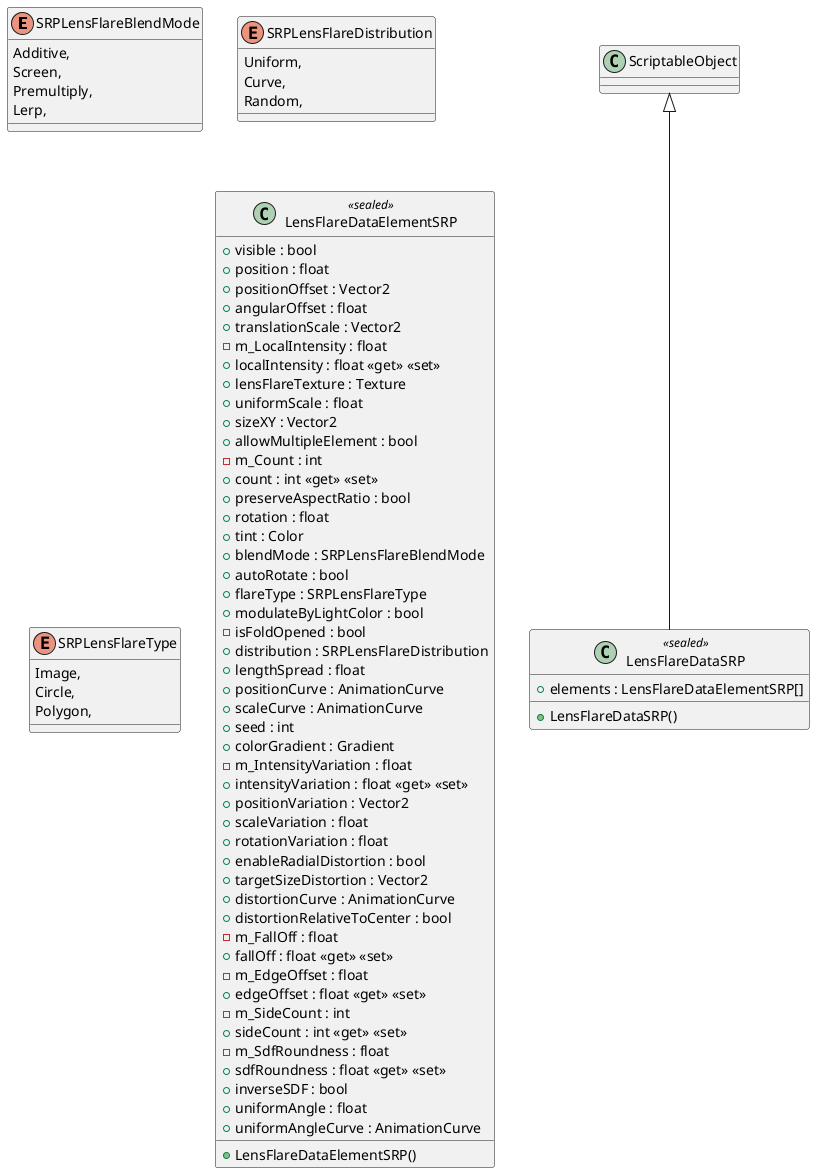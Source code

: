 @startuml
enum SRPLensFlareBlendMode {
    Additive,
    Screen,
    Premultiply,
    Lerp,
}
enum SRPLensFlareDistribution {
    Uniform,
    Curve,
    Random,
}
enum SRPLensFlareType {
    Image,
    Circle,
    Polygon,
}
class LensFlareDataElementSRP <<sealed>> {
    + LensFlareDataElementSRP()
    + visible : bool
    + position : float
    + positionOffset : Vector2
    + angularOffset : float
    + translationScale : Vector2
    - m_LocalIntensity : float
    + localIntensity : float <<get>> <<set>>
    + lensFlareTexture : Texture
    + uniformScale : float
    + sizeXY : Vector2
    + allowMultipleElement : bool
    - m_Count : int
    + count : int <<get>> <<set>>
    + preserveAspectRatio : bool
    + rotation : float
    + tint : Color
    + blendMode : SRPLensFlareBlendMode
    + autoRotate : bool
    + flareType : SRPLensFlareType
    + modulateByLightColor : bool
    - isFoldOpened : bool
    + distribution : SRPLensFlareDistribution
    + lengthSpread : float
    + positionCurve : AnimationCurve
    + scaleCurve : AnimationCurve
    + seed : int
    + colorGradient : Gradient
    - m_IntensityVariation : float
    + intensityVariation : float <<get>> <<set>>
    + positionVariation : Vector2
    + scaleVariation : float
    + rotationVariation : float
    + enableRadialDistortion : bool
    + targetSizeDistortion : Vector2
    + distortionCurve : AnimationCurve
    + distortionRelativeToCenter : bool
    - m_FallOff : float
    + fallOff : float <<get>> <<set>>
    - m_EdgeOffset : float
    + edgeOffset : float <<get>> <<set>>
    - m_SideCount : int
    + sideCount : int <<get>> <<set>>
    - m_SdfRoundness : float
    + sdfRoundness : float <<get>> <<set>>
    + inverseSDF : bool
    + uniformAngle : float
    + uniformAngleCurve : AnimationCurve
}
class LensFlareDataSRP <<sealed>> {
    + LensFlareDataSRP()
    + elements : LensFlareDataElementSRP[]
}
ScriptableObject <|-- LensFlareDataSRP
@enduml
